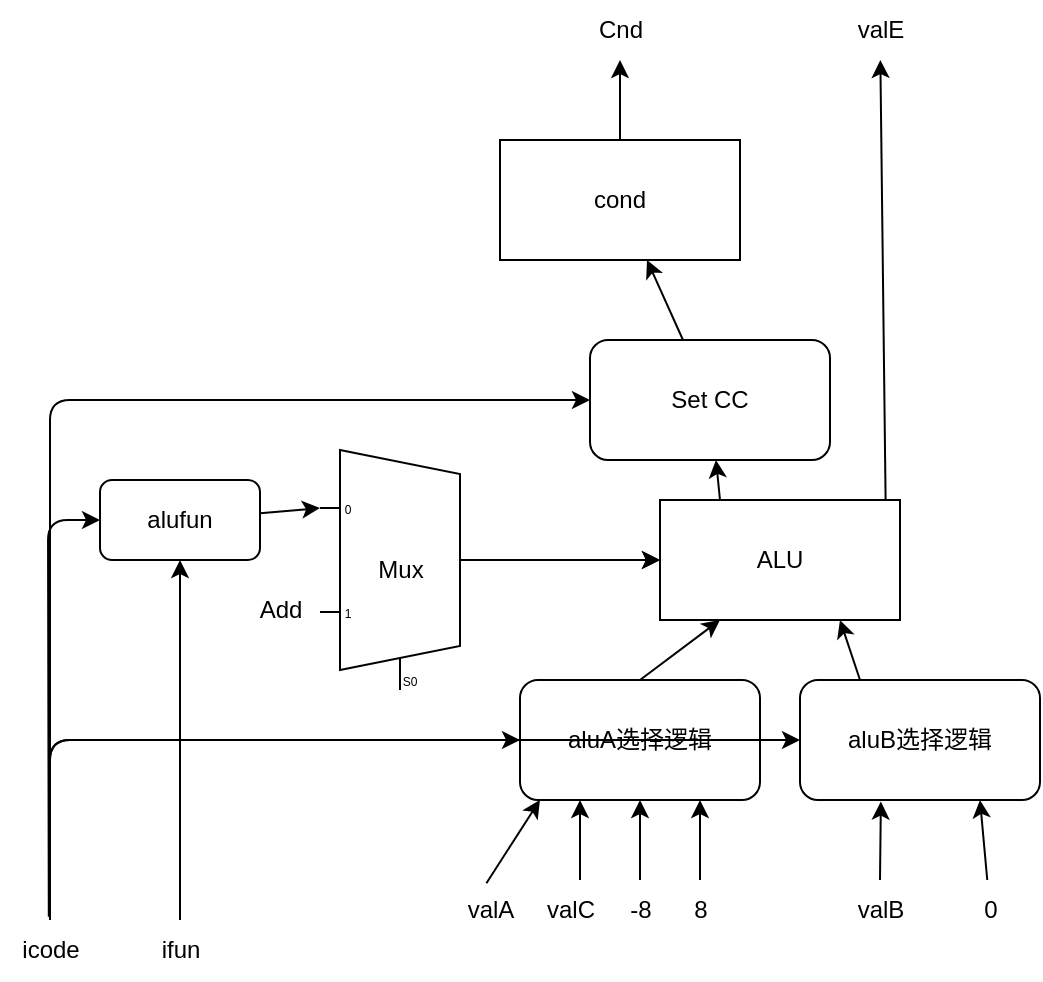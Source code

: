 <mxfile>
    <diagram id="wEV9cc8nlkiTQ-m6DPf6" name="Page-1">
        <mxGraphModel dx="1560" dy="571" grid="1" gridSize="10" guides="1" tooltips="1" connect="1" arrows="1" fold="1" page="1" pageScale="1" pageWidth="850" pageHeight="1100" math="0" shadow="0">
            <root>
                <mxCell id="0"/>
                <mxCell id="1" parent="0"/>
                <mxCell id="69" style="edgeStyle=none;html=1;exitX=0.25;exitY=0;exitDx=0;exitDy=0;" edge="1" parent="1" source="3" target="67">
                    <mxGeometry relative="1" as="geometry"/>
                </mxCell>
                <mxCell id="76" style="edgeStyle=none;html=1;exitX=0.94;exitY=-0.007;exitDx=0;exitDy=0;exitPerimeter=0;" edge="1" parent="1" source="3" target="17">
                    <mxGeometry relative="1" as="geometry"/>
                </mxCell>
                <mxCell id="3" value="ALU" style="rounded=0;whiteSpace=wrap;html=1;" vertex="1" parent="1">
                    <mxGeometry x="80" y="270" width="120" height="60" as="geometry"/>
                </mxCell>
                <mxCell id="46" style="edgeStyle=none;html=1;exitX=0.5;exitY=0;exitDx=0;exitDy=0;entryX=0.25;entryY=1;entryDx=0;entryDy=0;" edge="1" parent="1" source="4" target="3">
                    <mxGeometry relative="1" as="geometry"/>
                </mxCell>
                <mxCell id="4" value="aluA选择逻辑" style="rounded=1;whiteSpace=wrap;html=1;" vertex="1" parent="1">
                    <mxGeometry x="10" y="360" width="120" height="60" as="geometry"/>
                </mxCell>
                <mxCell id="48" style="edgeStyle=none;html=1;exitX=0.25;exitY=0;exitDx=0;exitDy=0;entryX=0.75;entryY=1;entryDx=0;entryDy=0;" edge="1" parent="1" source="5" target="3">
                    <mxGeometry relative="1" as="geometry"/>
                </mxCell>
                <mxCell id="5" value="aluB选择逻辑" style="rounded=1;whiteSpace=wrap;html=1;" vertex="1" parent="1">
                    <mxGeometry x="150" y="360" width="120" height="60" as="geometry"/>
                </mxCell>
                <mxCell id="7" value="" style="edgeStyle=none;html=1;" edge="1" parent="1" target="3">
                    <mxGeometry relative="1" as="geometry">
                        <mxPoint x="40" y="300" as="sourcePoint"/>
                    </mxGeometry>
                </mxCell>
                <mxCell id="12" value="" style="endArrow=classic;html=1;entryX=0.25;entryY=1;entryDx=0;entryDy=0;" edge="1" parent="1" target="4">
                    <mxGeometry width="50" height="50" relative="1" as="geometry">
                        <mxPoint x="40" y="460" as="sourcePoint"/>
                        <mxPoint x="150" y="270" as="targetPoint"/>
                    </mxGeometry>
                </mxCell>
                <mxCell id="13" value="" style="endArrow=classic;html=1;entryX=0.5;entryY=1;entryDx=0;entryDy=0;" edge="1" parent="1" target="4">
                    <mxGeometry width="50" height="50" relative="1" as="geometry">
                        <mxPoint x="70" y="460" as="sourcePoint"/>
                        <mxPoint x="150" y="270" as="targetPoint"/>
                    </mxGeometry>
                </mxCell>
                <mxCell id="14" value="" style="endArrow=classic;html=1;entryX=0.75;entryY=1;entryDx=0;entryDy=0;" edge="1" parent="1" target="4">
                    <mxGeometry width="50" height="50" relative="1" as="geometry">
                        <mxPoint x="100" y="460" as="sourcePoint"/>
                        <mxPoint x="150" y="270" as="targetPoint"/>
                    </mxGeometry>
                </mxCell>
                <mxCell id="17" value="valE" style="text;html=1;align=center;verticalAlign=middle;resizable=0;points=[];autosize=1;strokeColor=none;fillColor=none;" vertex="1" parent="1">
                    <mxGeometry x="165" y="20" width="50" height="30" as="geometry"/>
                </mxCell>
                <mxCell id="74" value="" style="edgeStyle=none;html=1;" edge="1" parent="1" source="23" target="73">
                    <mxGeometry relative="1" as="geometry"/>
                </mxCell>
                <mxCell id="23" value="cond" style="whiteSpace=wrap;html=1;" vertex="1" parent="1">
                    <mxGeometry y="90" width="120" height="60" as="geometry"/>
                </mxCell>
                <mxCell id="24" value="" style="edgeStyle=none;orthogonalLoop=1;jettySize=auto;html=1;entryX=0.337;entryY=1.013;entryDx=0;entryDy=0;entryPerimeter=0;" edge="1" parent="1" target="5">
                    <mxGeometry width="100" relative="1" as="geometry">
                        <mxPoint x="190" y="460" as="sourcePoint"/>
                        <mxPoint x="230" y="490" as="targetPoint"/>
                        <Array as="points"/>
                    </mxGeometry>
                </mxCell>
                <mxCell id="25" value="valB" style="text;html=1;align=center;verticalAlign=middle;resizable=0;points=[];autosize=1;strokeColor=none;fillColor=none;" vertex="1" parent="1">
                    <mxGeometry x="165" y="460" width="50" height="30" as="geometry"/>
                </mxCell>
                <mxCell id="26" value="" style="edgeStyle=none;orthogonalLoop=1;jettySize=auto;html=1;entryX=0.75;entryY=1;entryDx=0;entryDy=0;" edge="1" parent="1" source="28" target="5">
                    <mxGeometry width="100" relative="1" as="geometry">
                        <mxPoint x="240" y="450" as="sourcePoint"/>
                        <mxPoint x="280" y="470" as="targetPoint"/>
                        <Array as="points"/>
                    </mxGeometry>
                </mxCell>
                <mxCell id="28" value="0" style="text;html=1;align=center;verticalAlign=middle;resizable=0;points=[];autosize=1;strokeColor=none;fillColor=none;" vertex="1" parent="1">
                    <mxGeometry x="230" y="460" width="30" height="30" as="geometry"/>
                </mxCell>
                <mxCell id="29" value="" style="edgeStyle=none;orthogonalLoop=1;jettySize=auto;html=1;entryX=0.083;entryY=1;entryDx=0;entryDy=0;entryPerimeter=0;exitX=0.464;exitY=0.053;exitDx=0;exitDy=0;exitPerimeter=0;" edge="1" parent="1" source="31" target="4">
                    <mxGeometry width="100" relative="1" as="geometry">
                        <mxPoint x="-10" y="450" as="sourcePoint"/>
                        <mxPoint x="20" y="430" as="targetPoint"/>
                        <Array as="points"/>
                    </mxGeometry>
                </mxCell>
                <mxCell id="31" value="valA" style="text;html=1;align=center;verticalAlign=middle;resizable=0;points=[];autosize=1;strokeColor=none;fillColor=none;" vertex="1" parent="1">
                    <mxGeometry x="-30" y="460" width="50" height="30" as="geometry"/>
                </mxCell>
                <mxCell id="33" value="valC" style="text;html=1;align=center;verticalAlign=middle;resizable=0;points=[];autosize=1;strokeColor=none;fillColor=none;" vertex="1" parent="1">
                    <mxGeometry x="10" y="460" width="50" height="30" as="geometry"/>
                </mxCell>
                <mxCell id="37" value="-8" style="text;html=1;align=center;verticalAlign=middle;resizable=0;points=[];autosize=1;strokeColor=none;fillColor=none;" vertex="1" parent="1">
                    <mxGeometry x="55" y="460" width="30" height="30" as="geometry"/>
                </mxCell>
                <mxCell id="40" value="8" style="text;html=1;align=center;verticalAlign=middle;resizable=0;points=[];autosize=1;strokeColor=none;fillColor=none;" vertex="1" parent="1">
                    <mxGeometry x="85" y="460" width="30" height="30" as="geometry"/>
                </mxCell>
                <mxCell id="44" style="edgeStyle=none;html=1;exitX=1;exitY=0.5;exitDx=0;exitDy=-5;exitPerimeter=0;entryX=0;entryY=0.5;entryDx=0;entryDy=0;" edge="1" parent="1" source="42" target="3">
                    <mxGeometry relative="1" as="geometry"/>
                </mxCell>
                <mxCell id="42" value="Mux" style="shadow=0;dashed=0;align=center;html=1;strokeWidth=1;shape=mxgraph.electrical.abstract.mux2;" vertex="1" parent="1">
                    <mxGeometry x="-90" y="245" width="80" height="120" as="geometry"/>
                </mxCell>
                <mxCell id="52" value="" style="edgeStyle=none;html=1;entryX=0;entryY=0.217;entryDx=0;entryDy=3;entryPerimeter=0;" edge="1" parent="1" source="49" target="42">
                    <mxGeometry relative="1" as="geometry"/>
                </mxCell>
                <mxCell id="49" value="alufun" style="rounded=1;whiteSpace=wrap;html=1;" vertex="1" parent="1">
                    <mxGeometry x="-200" y="260" width="80" height="40" as="geometry"/>
                </mxCell>
                <mxCell id="50" value="Add" style="text;html=1;align=center;verticalAlign=middle;resizable=0;points=[];autosize=1;strokeColor=none;fillColor=none;" vertex="1" parent="1">
                    <mxGeometry x="-130" y="310" width="40" height="30" as="geometry"/>
                </mxCell>
                <mxCell id="61" style="edgeStyle=none;html=1;entryX=0;entryY=0.5;entryDx=0;entryDy=0;exitX=0.488;exitY=-0.053;exitDx=0;exitDy=0;exitPerimeter=0;" edge="1" parent="1" source="57" target="49">
                    <mxGeometry relative="1" as="geometry">
                        <mxPoint x="-200" y="300" as="targetPoint"/>
                        <Array as="points">
                            <mxPoint x="-226" y="280"/>
                        </Array>
                    </mxGeometry>
                </mxCell>
                <mxCell id="62" style="edgeStyle=none;html=1;entryX=0;entryY=0.5;entryDx=0;entryDy=0;" edge="1" parent="1" source="57" target="4">
                    <mxGeometry relative="1" as="geometry">
                        <Array as="points">
                            <mxPoint x="-225" y="390"/>
                        </Array>
                    </mxGeometry>
                </mxCell>
                <mxCell id="65" style="edgeStyle=none;html=1;entryX=0;entryY=0.5;entryDx=0;entryDy=0;" edge="1" parent="1" source="57" target="5">
                    <mxGeometry relative="1" as="geometry">
                        <Array as="points">
                            <mxPoint x="-225" y="390"/>
                        </Array>
                    </mxGeometry>
                </mxCell>
                <mxCell id="68" style="edgeStyle=none;html=1;entryX=0;entryY=0.5;entryDx=0;entryDy=0;" edge="1" parent="1" source="57" target="67">
                    <mxGeometry relative="1" as="geometry">
                        <Array as="points">
                            <mxPoint x="-225" y="220"/>
                        </Array>
                    </mxGeometry>
                </mxCell>
                <mxCell id="57" value="icode" style="text;html=1;align=center;verticalAlign=middle;resizable=0;points=[];autosize=1;strokeColor=none;fillColor=none;" vertex="1" parent="1">
                    <mxGeometry x="-250" y="480" width="50" height="30" as="geometry"/>
                </mxCell>
                <mxCell id="64" style="edgeStyle=none;html=1;entryX=0.5;entryY=1;entryDx=0;entryDy=0;" edge="1" parent="1" source="60" target="49">
                    <mxGeometry relative="1" as="geometry"/>
                </mxCell>
                <mxCell id="60" value="ifun" style="text;html=1;align=center;verticalAlign=middle;resizable=0;points=[];autosize=1;strokeColor=none;fillColor=none;" vertex="1" parent="1">
                    <mxGeometry x="-180" y="480" width="40" height="30" as="geometry"/>
                </mxCell>
                <mxCell id="70" value="" style="edgeStyle=none;html=1;" edge="1" parent="1" source="67" target="23">
                    <mxGeometry relative="1" as="geometry"/>
                </mxCell>
                <mxCell id="67" value="Set CC" style="rounded=1;whiteSpace=wrap;html=1;" vertex="1" parent="1">
                    <mxGeometry x="45" y="190" width="120" height="60" as="geometry"/>
                </mxCell>
                <mxCell id="73" value="Cnd" style="text;html=1;align=center;verticalAlign=middle;resizable=0;points=[];autosize=1;strokeColor=none;fillColor=none;" vertex="1" parent="1">
                    <mxGeometry x="35" y="20" width="50" height="30" as="geometry"/>
                </mxCell>
            </root>
        </mxGraphModel>
    </diagram>
</mxfile>